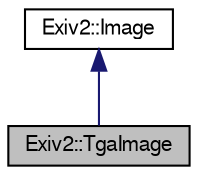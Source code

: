 digraph "Exiv2::TgaImage"
{
  edge [fontname="FreeSans",fontsize="10",labelfontname="FreeSans",labelfontsize="10"];
  node [fontname="FreeSans",fontsize="10",shape=record];
  Node1 [label="Exiv2::TgaImage",height=0.2,width=0.4,color="black", fillcolor="grey75", style="filled" fontcolor="black"];
  Node2 -> Node1 [dir="back",color="midnightblue",fontsize="10",style="solid",fontname="FreeSans"];
  Node2 [label="Exiv2::Image",height=0.2,width=0.4,color="black", fillcolor="white", style="filled",URL="$classExiv2_1_1Image.html",tooltip="Abstract base class defining the interface for an image. This is the top-level interface to the Exiv2..."];
}
